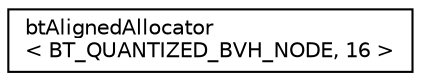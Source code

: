 digraph "Graphical Class Hierarchy"
{
  edge [fontname="Helvetica",fontsize="10",labelfontname="Helvetica",labelfontsize="10"];
  node [fontname="Helvetica",fontsize="10",shape=record];
  rankdir="LR";
  Node1 [label="btAlignedAllocator\l\< BT_QUANTIZED_BVH_NODE, 16 \>",height=0.2,width=0.4,color="black", fillcolor="white", style="filled",URL="$classbt_aligned_allocator.html"];
}
